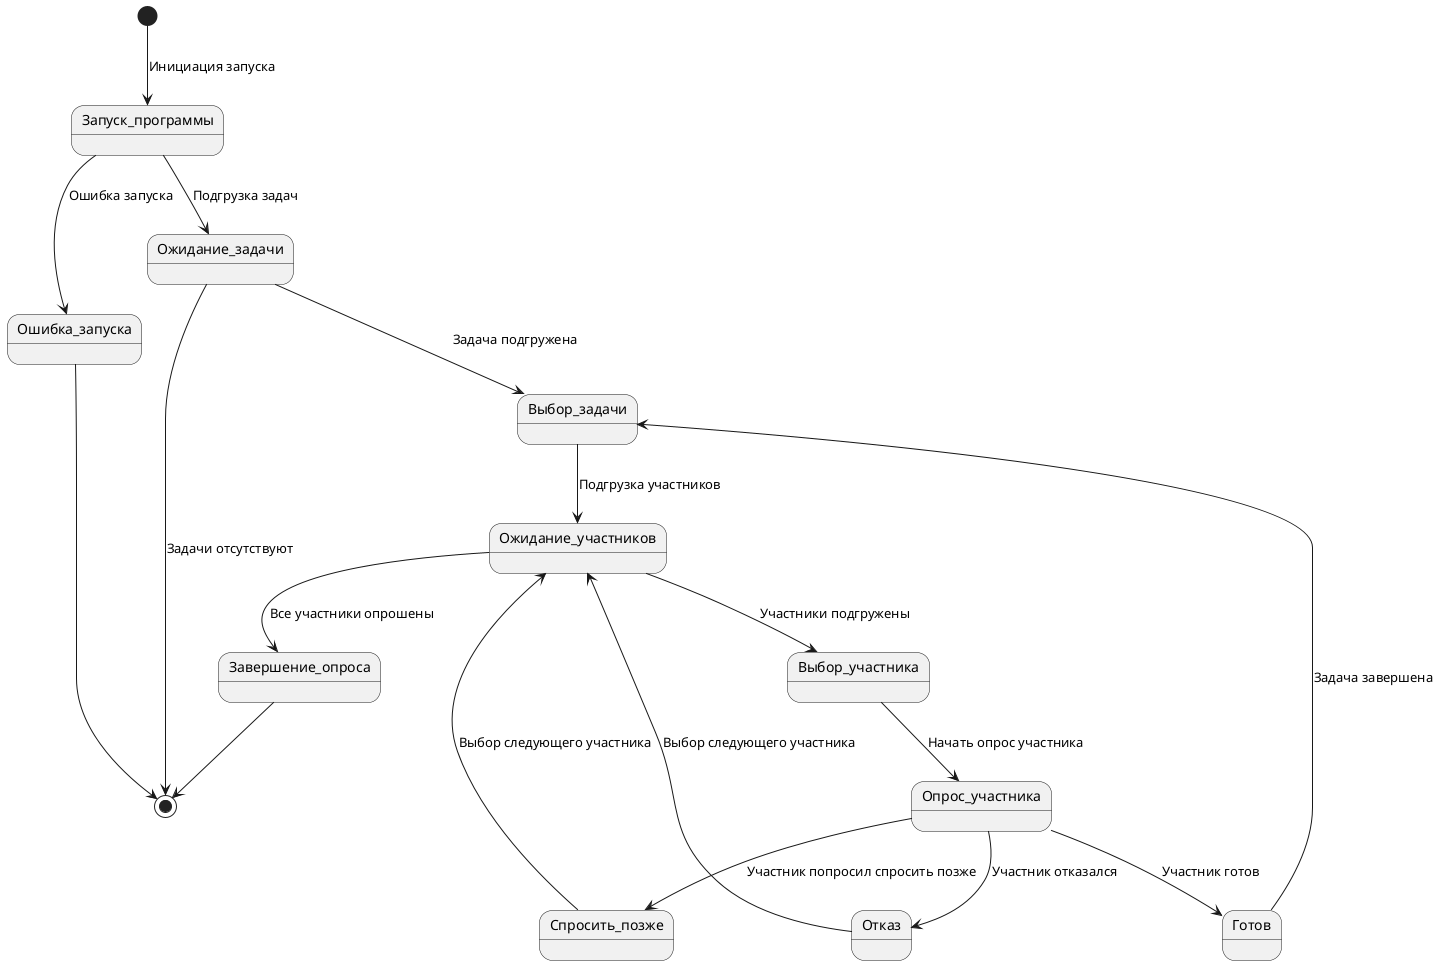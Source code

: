 ﻿@startuml StatesDiagram
[*] --> Запуск_программы : Инициация запуска
Запуск_программы --> Ошибка_запуска : Ошибка запуска
Запуск_программы --> Ожидание_задачи : Подгрузка задач
Ожидание_задачи --> Выбор_задачи : Задача подгружена
Выбор_задачи --> Ожидание_участников : Подгрузка участников
Ожидание_участников --> Выбор_участника : Участники подгружены
Выбор_участника --> Опрос_участника : Начать опрос участника

Опрос_участника --> Готов : Участник готов
Опрос_участника --> Отказ : Участник отказался
Опрос_участника --> Спросить_позже : Участник попросил спросить позже

Готов --> Выбор_задачи : Задача завершена
Отказ --> Ожидание_участников : Выбор следующего участника
Спросить_позже --> Ожидание_участников : Выбор следующего участника

Ожидание_участников --> Завершение_опроса : Все участники опрошены

Ожидание_задачи --> [*] : Задачи отсутствуют
Завершение_опроса --> [*]
Ошибка_запуска --> [*]

@enduml
